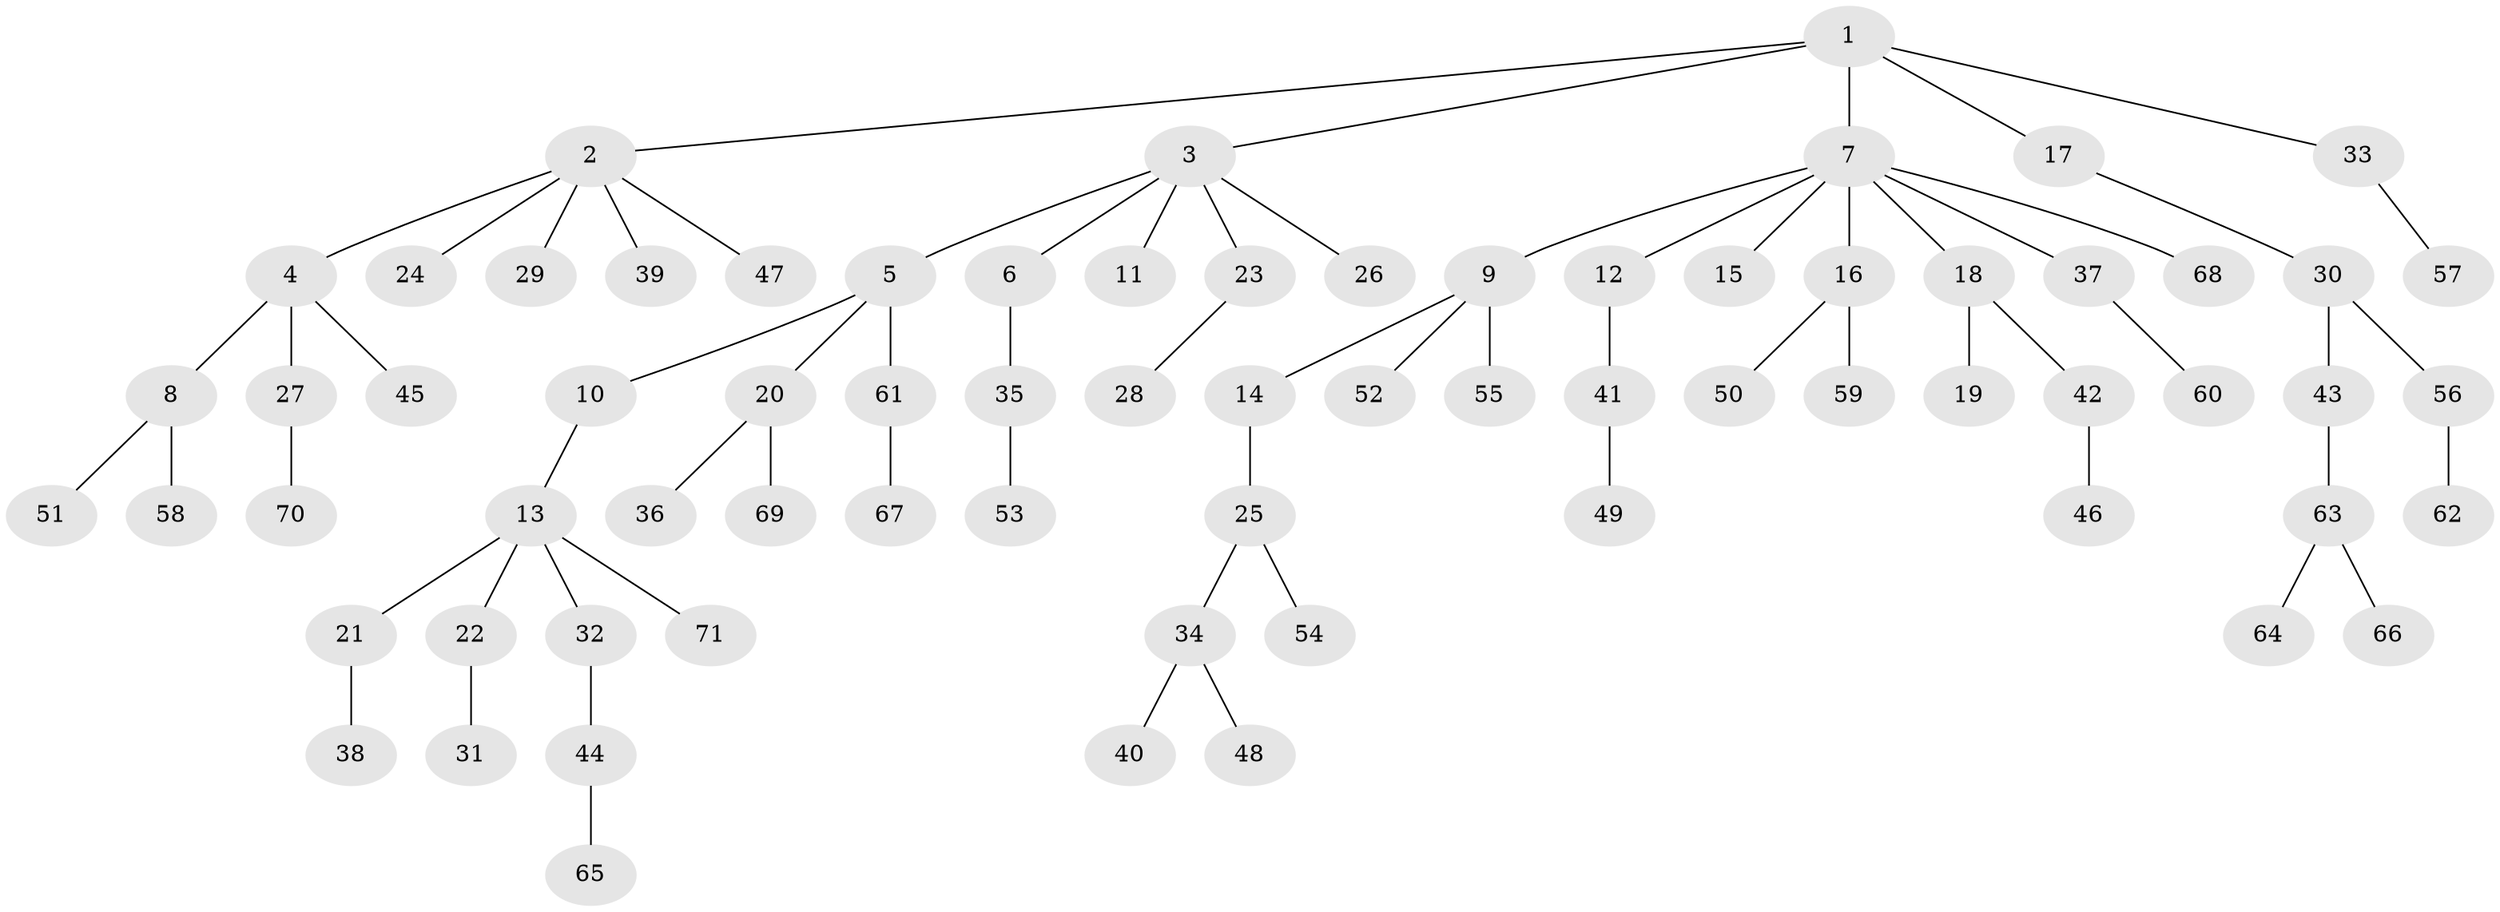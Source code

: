 // coarse degree distribution, {5: 0.0425531914893617, 8: 0.02127659574468085, 4: 0.0425531914893617, 2: 0.2553191489361702, 7: 0.02127659574468085, 3: 0.06382978723404255, 1: 0.5531914893617021}
// Generated by graph-tools (version 1.1) at 2025/52/02/27/25 19:52:13]
// undirected, 71 vertices, 70 edges
graph export_dot {
graph [start="1"]
  node [color=gray90,style=filled];
  1;
  2;
  3;
  4;
  5;
  6;
  7;
  8;
  9;
  10;
  11;
  12;
  13;
  14;
  15;
  16;
  17;
  18;
  19;
  20;
  21;
  22;
  23;
  24;
  25;
  26;
  27;
  28;
  29;
  30;
  31;
  32;
  33;
  34;
  35;
  36;
  37;
  38;
  39;
  40;
  41;
  42;
  43;
  44;
  45;
  46;
  47;
  48;
  49;
  50;
  51;
  52;
  53;
  54;
  55;
  56;
  57;
  58;
  59;
  60;
  61;
  62;
  63;
  64;
  65;
  66;
  67;
  68;
  69;
  70;
  71;
  1 -- 2;
  1 -- 3;
  1 -- 7;
  1 -- 17;
  1 -- 33;
  2 -- 4;
  2 -- 24;
  2 -- 29;
  2 -- 39;
  2 -- 47;
  3 -- 5;
  3 -- 6;
  3 -- 11;
  3 -- 23;
  3 -- 26;
  4 -- 8;
  4 -- 27;
  4 -- 45;
  5 -- 10;
  5 -- 20;
  5 -- 61;
  6 -- 35;
  7 -- 9;
  7 -- 12;
  7 -- 15;
  7 -- 16;
  7 -- 18;
  7 -- 37;
  7 -- 68;
  8 -- 51;
  8 -- 58;
  9 -- 14;
  9 -- 52;
  9 -- 55;
  10 -- 13;
  12 -- 41;
  13 -- 21;
  13 -- 22;
  13 -- 32;
  13 -- 71;
  14 -- 25;
  16 -- 50;
  16 -- 59;
  17 -- 30;
  18 -- 19;
  18 -- 42;
  20 -- 36;
  20 -- 69;
  21 -- 38;
  22 -- 31;
  23 -- 28;
  25 -- 34;
  25 -- 54;
  27 -- 70;
  30 -- 43;
  30 -- 56;
  32 -- 44;
  33 -- 57;
  34 -- 40;
  34 -- 48;
  35 -- 53;
  37 -- 60;
  41 -- 49;
  42 -- 46;
  43 -- 63;
  44 -- 65;
  56 -- 62;
  61 -- 67;
  63 -- 64;
  63 -- 66;
}
